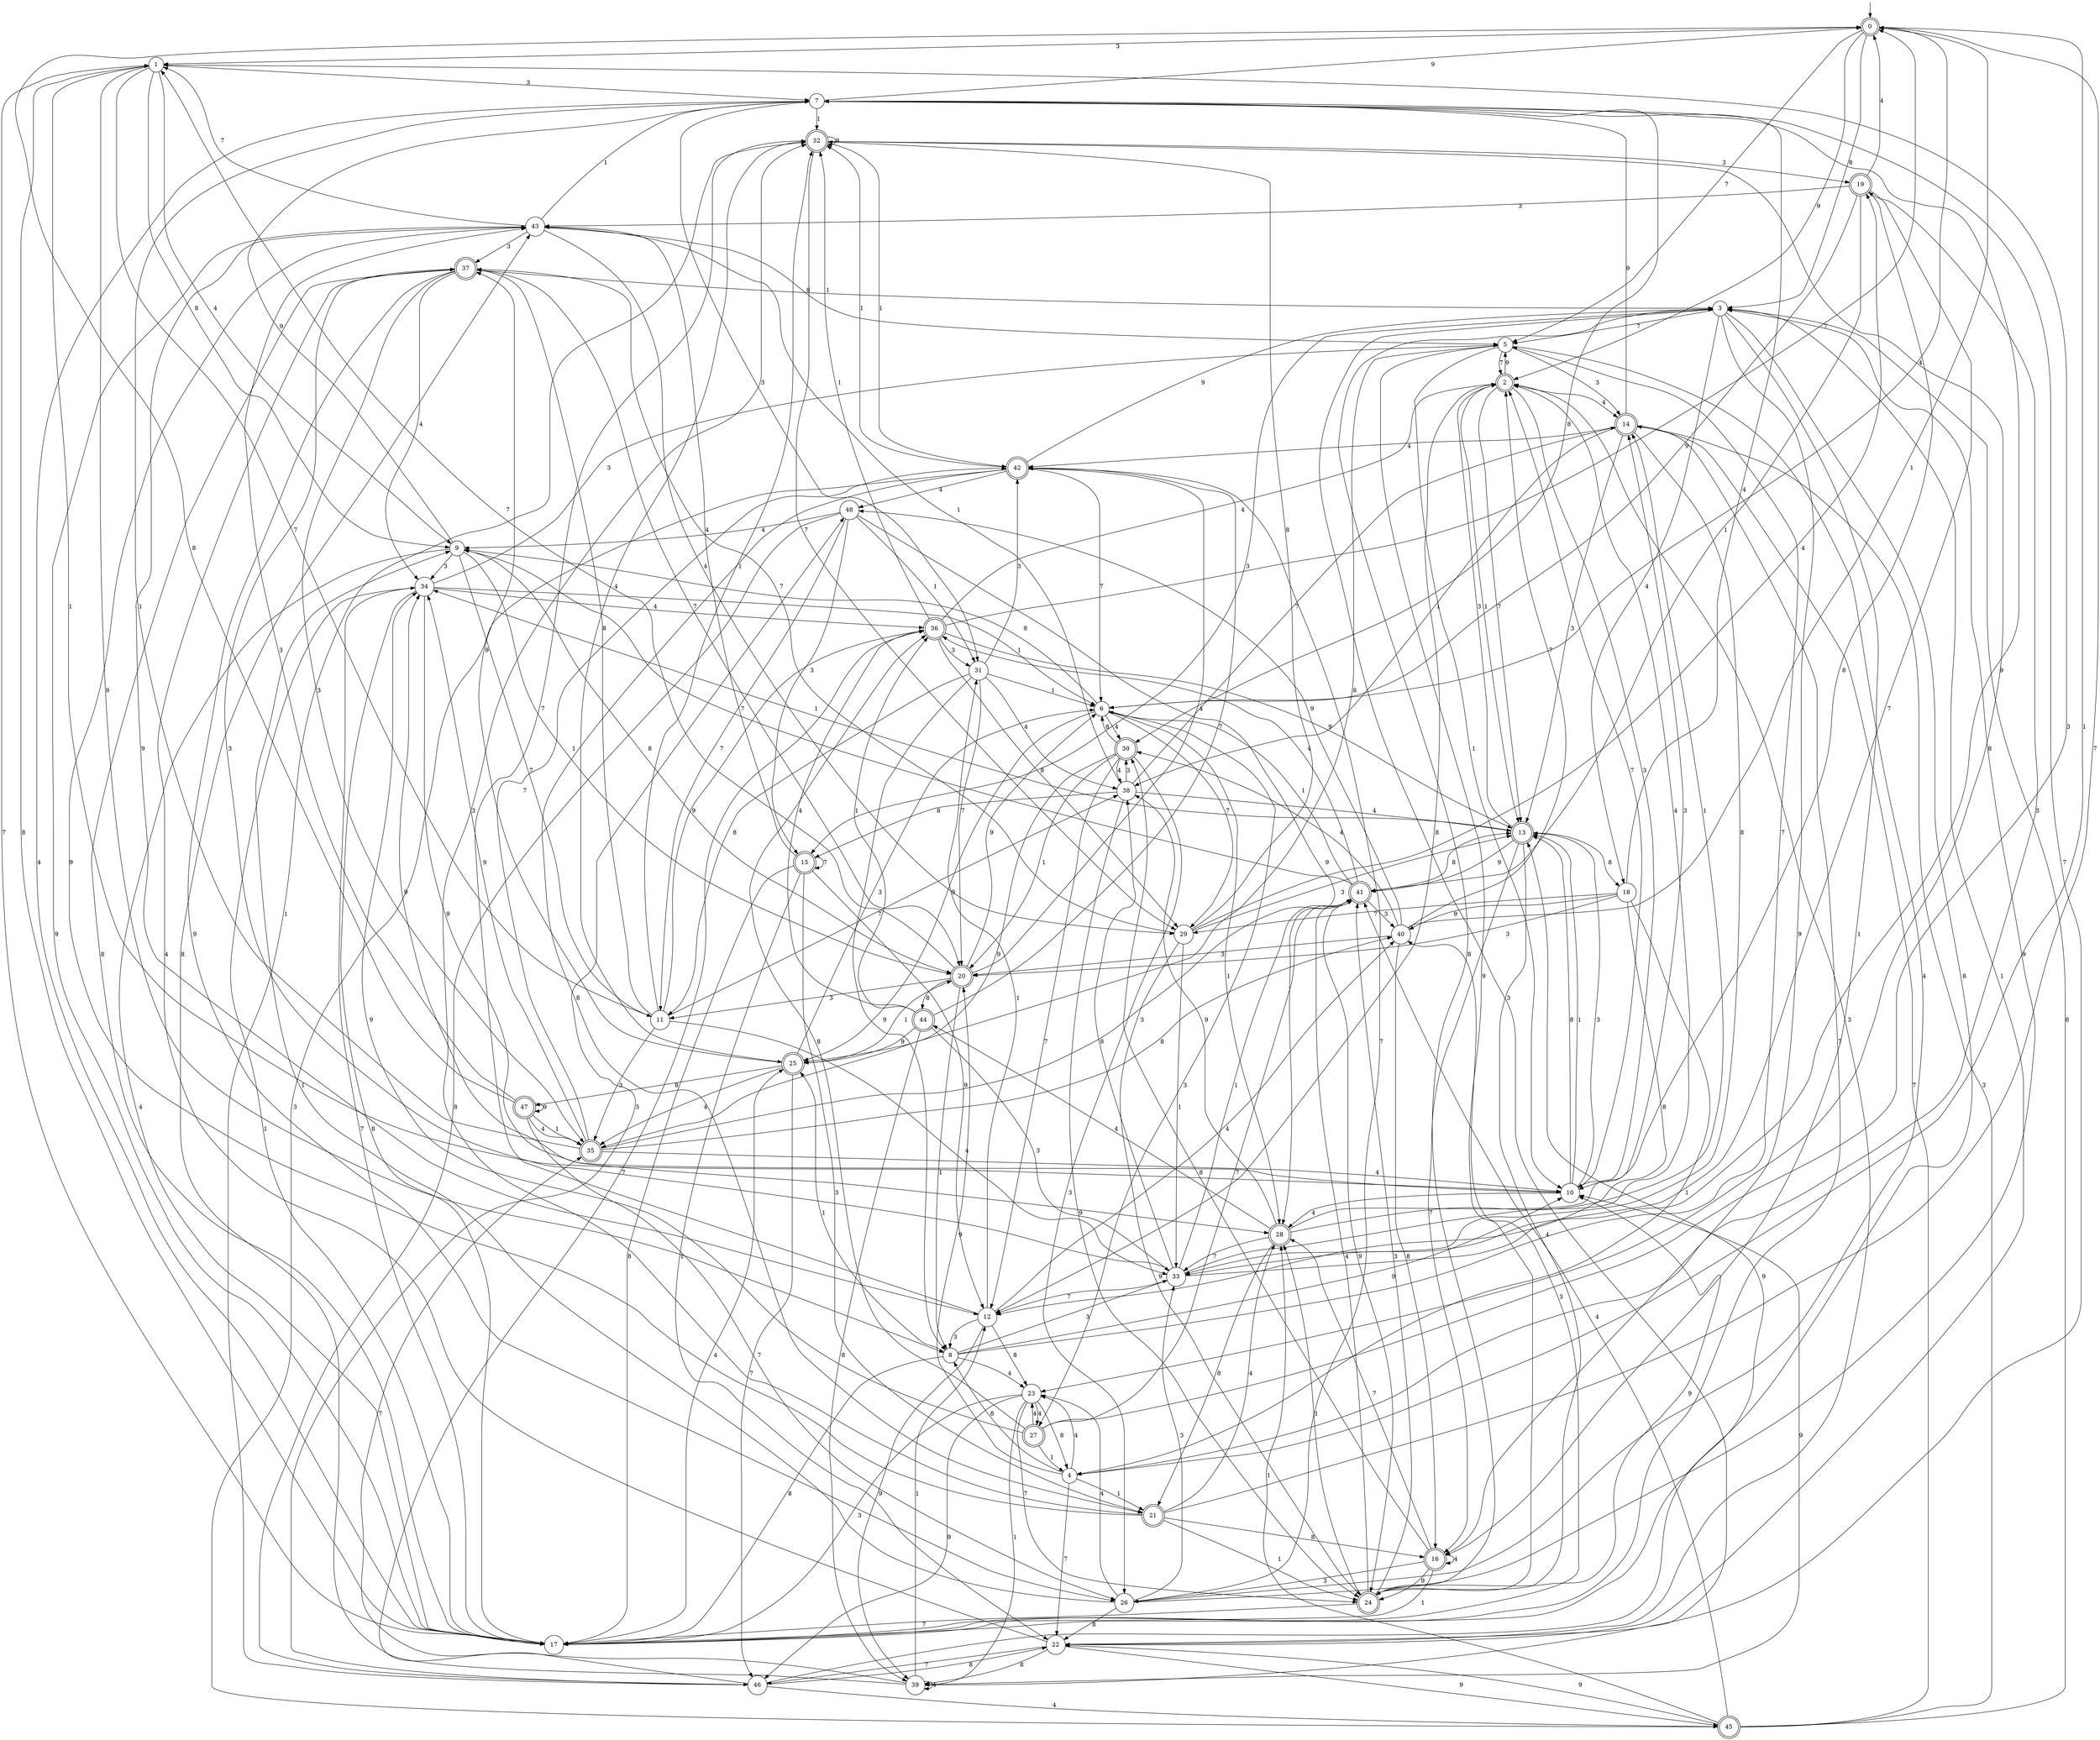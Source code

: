 digraph g {

	s0 [shape="doublecircle" label="0"];
	s1 [shape="circle" label="1"];
	s2 [shape="doublecircle" label="2"];
	s3 [shape="circle" label="3"];
	s4 [shape="circle" label="4"];
	s5 [shape="circle" label="5"];
	s6 [shape="circle" label="6"];
	s7 [shape="circle" label="7"];
	s8 [shape="circle" label="8"];
	s9 [shape="circle" label="9"];
	s10 [shape="circle" label="10"];
	s11 [shape="circle" label="11"];
	s12 [shape="circle" label="12"];
	s13 [shape="doublecircle" label="13"];
	s14 [shape="doublecircle" label="14"];
	s15 [shape="doublecircle" label="15"];
	s16 [shape="doublecircle" label="16"];
	s17 [shape="circle" label="17"];
	s18 [shape="circle" label="18"];
	s19 [shape="doublecircle" label="19"];
	s20 [shape="doublecircle" label="20"];
	s21 [shape="doublecircle" label="21"];
	s22 [shape="circle" label="22"];
	s23 [shape="circle" label="23"];
	s24 [shape="doublecircle" label="24"];
	s25 [shape="doublecircle" label="25"];
	s26 [shape="circle" label="26"];
	s27 [shape="doublecircle" label="27"];
	s28 [shape="doublecircle" label="28"];
	s29 [shape="circle" label="29"];
	s30 [shape="doublecircle" label="30"];
	s31 [shape="circle" label="31"];
	s32 [shape="doublecircle" label="32"];
	s33 [shape="circle" label="33"];
	s34 [shape="circle" label="34"];
	s35 [shape="doublecircle" label="35"];
	s36 [shape="doublecircle" label="36"];
	s37 [shape="doublecircle" label="37"];
	s38 [shape="circle" label="38"];
	s39 [shape="circle" label="39"];
	s40 [shape="circle" label="40"];
	s41 [shape="doublecircle" label="41"];
	s42 [shape="doublecircle" label="42"];
	s43 [shape="circle" label="43"];
	s44 [shape="doublecircle" label="44"];
	s45 [shape="doublecircle" label="45"];
	s46 [shape="circle" label="46"];
	s47 [shape="doublecircle" label="47"];
	s48 [shape="circle" label="48"];
	s0 -> s1 [label="3"];
	s0 -> s2 [label="9"];
	s0 -> s3 [label="8"];
	s0 -> s4 [label="1"];
	s0 -> s5 [label="7"];
	s0 -> s6 [label="4"];
	s1 -> s7 [label="3"];
	s1 -> s8 [label="9"];
	s1 -> s9 [label="8"];
	s1 -> s10 [label="1"];
	s1 -> s11 [label="7"];
	s1 -> s9 [label="4"];
	s2 -> s10 [label="3"];
	s2 -> s5 [label="9"];
	s2 -> s12 [label="8"];
	s2 -> s13 [label="1"];
	s2 -> s13 [label="7"];
	s2 -> s14 [label="4"];
	s3 -> s15 [label="3"];
	s3 -> s16 [label="9"];
	s3 -> s17 [label="8"];
	s3 -> s16 [label="1"];
	s3 -> s5 [label="7"];
	s3 -> s18 [label="4"];
	s4 -> s19 [label="3"];
	s4 -> s20 [label="9"];
	s4 -> s8 [label="8"];
	s4 -> s21 [label="1"];
	s4 -> s22 [label="7"];
	s4 -> s23 [label="4"];
	s5 -> s14 [label="3"];
	s5 -> s24 [label="9"];
	s5 -> s25 [label="8"];
	s5 -> s10 [label="1"];
	s5 -> s2 [label="7"];
	s5 -> s26 [label="4"];
	s6 -> s27 [label="3"];
	s6 -> s25 [label="9"];
	s6 -> s9 [label="8"];
	s6 -> s28 [label="1"];
	s6 -> s29 [label="7"];
	s6 -> s30 [label="4"];
	s7 -> s31 [label="3"];
	s7 -> s0 [label="9"];
	s7 -> s30 [label="8"];
	s7 -> s32 [label="1"];
	s7 -> s22 [label="7"];
	s7 -> s17 [label="4"];
	s8 -> s33 [label="3"];
	s8 -> s10 [label="9"];
	s8 -> s17 [label="8"];
	s8 -> s25 [label="1"];
	s8 -> s5 [label="7"];
	s8 -> s23 [label="4"];
	s9 -> s34 [label="3"];
	s9 -> s7 [label="9"];
	s9 -> s20 [label="8"];
	s9 -> s20 [label="1"];
	s9 -> s11 [label="7"];
	s9 -> s17 [label="4"];
	s10 -> s13 [label="3"];
	s10 -> s34 [label="9"];
	s10 -> s13 [label="8"];
	s10 -> s13 [label="1"];
	s10 -> s2 [label="7"];
	s10 -> s28 [label="4"];
	s11 -> s35 [label="3"];
	s11 -> s36 [label="9"];
	s11 -> s37 [label="8"];
	s11 -> s32 [label="1"];
	s11 -> s38 [label="7"];
	s11 -> s33 [label="4"];
	s12 -> s8 [label="3"];
	s12 -> s39 [label="9"];
	s12 -> s23 [label="8"];
	s12 -> s31 [label="1"];
	s12 -> s32 [label="7"];
	s12 -> s40 [label="4"];
	s13 -> s2 [label="3"];
	s13 -> s41 [label="9"];
	s13 -> s18 [label="8"];
	s13 -> s34 [label="1"];
	s13 -> s16 [label="7"];
	s13 -> s24 [label="4"];
	s14 -> s13 [label="3"];
	s14 -> s7 [label="9"];
	s14 -> s33 [label="8"];
	s14 -> s38 [label="1"];
	s14 -> s17 [label="7"];
	s14 -> s42 [label="4"];
	s15 -> s21 [label="3"];
	s15 -> s12 [label="9"];
	s15 -> s17 [label="8"];
	s15 -> s22 [label="1"];
	s15 -> s15 [label="7"];
	s15 -> s43 [label="4"];
	s16 -> s26 [label="3"];
	s16 -> s24 [label="9"];
	s16 -> s30 [label="8"];
	s16 -> s17 [label="1"];
	s16 -> s28 [label="7"];
	s16 -> s16 [label="4"];
	s17 -> s40 [label="3"];
	s17 -> s43 [label="9"];
	s17 -> s1 [label="8"];
	s17 -> s34 [label="1"];
	s17 -> s1 [label="7"];
	s17 -> s25 [label="4"];
	s18 -> s20 [label="3"];
	s18 -> s40 [label="9"];
	s18 -> s12 [label="8"];
	s18 -> s4 [label="1"];
	s18 -> s29 [label="7"];
	s18 -> s7 [label="4"];
	s19 -> s43 [label="3"];
	s19 -> s6 [label="9"];
	s19 -> s10 [label="8"];
	s19 -> s41 [label="1"];
	s19 -> s33 [label="7"];
	s19 -> s0 [label="4"];
	s20 -> s11 [label="3"];
	s20 -> s6 [label="9"];
	s20 -> s44 [label="8"];
	s20 -> s8 [label="1"];
	s20 -> s1 [label="7"];
	s20 -> s42 [label="4"];
	s21 -> s32 [label="3"];
	s21 -> s43 [label="9"];
	s21 -> s16 [label="8"];
	s21 -> s24 [label="1"];
	s21 -> s0 [label="7"];
	s21 -> s28 [label="4"];
	s22 -> s2 [label="3"];
	s22 -> s45 [label="9"];
	s22 -> s39 [label="8"];
	s22 -> s3 [label="1"];
	s22 -> s46 [label="7"];
	s22 -> s37 [label="4"];
	s23 -> s17 [label="3"];
	s23 -> s46 [label="9"];
	s23 -> s4 [label="8"];
	s23 -> s39 [label="1"];
	s23 -> s24 [label="7"];
	s23 -> s27 [label="4"];
	s24 -> s41 [label="3"];
	s24 -> s10 [label="9"];
	s24 -> s3 [label="8"];
	s24 -> s28 [label="1"];
	s24 -> s17 [label="7"];
	s24 -> s41 [label="4"];
	s25 -> s6 [label="3"];
	s25 -> s37 [label="9"];
	s25 -> s47 [label="8"];
	s25 -> s20 [label="1"];
	s25 -> s46 [label="7"];
	s25 -> s35 [label="4"];
	s26 -> s33 [label="3"];
	s26 -> s3 [label="9"];
	s26 -> s22 [label="8"];
	s26 -> s9 [label="1"];
	s26 -> s42 [label="7"];
	s26 -> s23 [label="4"];
	s27 -> s1 [label="3"];
	s27 -> s34 [label="9"];
	s27 -> s36 [label="8"];
	s27 -> s4 [label="1"];
	s27 -> s41 [label="7"];
	s27 -> s23 [label="4"];
	s28 -> s14 [label="3"];
	s28 -> s38 [label="9"];
	s28 -> s21 [label="8"];
	s28 -> s14 [label="1"];
	s28 -> s33 [label="7"];
	s28 -> s44 [label="4"];
	s29 -> s13 [label="3"];
	s29 -> s24 [label="9"];
	s29 -> s32 [label="8"];
	s29 -> s33 [label="1"];
	s29 -> s37 [label="7"];
	s29 -> s19 [label="4"];
	s30 -> s26 [label="3"];
	s30 -> s35 [label="9"];
	s30 -> s6 [label="8"];
	s30 -> s20 [label="1"];
	s30 -> s12 [label="7"];
	s30 -> s38 [label="4"];
	s31 -> s42 [label="3"];
	s31 -> s8 [label="9"];
	s31 -> s11 [label="8"];
	s31 -> s6 [label="1"];
	s31 -> s20 [label="7"];
	s31 -> s38 [label="4"];
	s32 -> s19 [label="3"];
	s32 -> s32 [label="9"];
	s32 -> s23 [label="8"];
	s32 -> s42 [label="1"];
	s32 -> s29 [label="7"];
	s32 -> s25 [label="4"];
	s33 -> s37 [label="3"];
	s33 -> s7 [label="9"];
	s33 -> s38 [label="8"];
	s33 -> s41 [label="1"];
	s33 -> s12 [label="7"];
	s33 -> s2 [label="4"];
	s34 -> s5 [label="3"];
	s34 -> s28 [label="9"];
	s34 -> s17 [label="8"];
	s34 -> s6 [label="1"];
	s34 -> s17 [label="7"];
	s34 -> s36 [label="4"];
	s35 -> s41 [label="3"];
	s35 -> s34 [label="9"];
	s35 -> s40 [label="8"];
	s35 -> s7 [label="1"];
	s35 -> s42 [label="7"];
	s35 -> s10 [label="4"];
	s36 -> s31 [label="3"];
	s36 -> s13 [label="9"];
	s36 -> s29 [label="8"];
	s36 -> s32 [label="1"];
	s36 -> s0 [label="7"];
	s36 -> s2 [label="4"];
	s37 -> s35 [label="3"];
	s37 -> s26 [label="9"];
	s37 -> s17 [label="8"];
	s37 -> s3 [label="1"];
	s37 -> s20 [label="7"];
	s37 -> s34 [label="4"];
	s38 -> s30 [label="3"];
	s38 -> s24 [label="9"];
	s38 -> s15 [label="8"];
	s38 -> s43 [label="1"];
	s38 -> s14 [label="7"];
	s38 -> s13 [label="4"];
	s39 -> s3 [label="3"];
	s39 -> s10 [label="9"];
	s39 -> s43 [label="8"];
	s39 -> s12 [label="1"];
	s39 -> s35 [label="7"];
	s39 -> s39 [label="4"];
	s40 -> s20 [label="3"];
	s40 -> s48 [label="9"];
	s40 -> s16 [label="8"];
	s40 -> s0 [label="1"];
	s40 -> s2 [label="7"];
	s40 -> s30 [label="4"];
	s41 -> s40 [label="3"];
	s41 -> s24 [label="9"];
	s41 -> s13 [label="8"];
	s41 -> s6 [label="1"];
	s41 -> s9 [label="7"];
	s41 -> s36 [label="4"];
	s42 -> s45 [label="3"];
	s42 -> s3 [label="9"];
	s42 -> s21 [label="8"];
	s42 -> s32 [label="1"];
	s42 -> s6 [label="7"];
	s42 -> s48 [label="4"];
	s43 -> s37 [label="3"];
	s43 -> s12 [label="9"];
	s43 -> s5 [label="8"];
	s43 -> s7 [label="1"];
	s43 -> s1 [label="7"];
	s43 -> s29 [label="4"];
	s44 -> s33 [label="3"];
	s44 -> s25 [label="9"];
	s44 -> s39 [label="8"];
	s44 -> s36 [label="1"];
	s44 -> s42 [label="7"];
	s44 -> s36 [label="4"];
	s45 -> s14 [label="3"];
	s45 -> s22 [label="9"];
	s45 -> s3 [label="8"];
	s45 -> s28 [label="1"];
	s45 -> s14 [label="7"];
	s45 -> s41 [label="4"];
	s46 -> s48 [label="3"];
	s46 -> s13 [label="9"];
	s46 -> s22 [label="8"];
	s46 -> s32 [label="1"];
	s46 -> s36 [label="7"];
	s46 -> s45 [label="4"];
	s47 -> s43 [label="3"];
	s47 -> s47 [label="9"];
	s47 -> s0 [label="8"];
	s47 -> s35 [label="1"];
	s47 -> s26 [label="7"];
	s47 -> s35 [label="4"];
	s48 -> s15 [label="3"];
	s48 -> s28 [label="9"];
	s48 -> s46 [label="8"];
	s48 -> s31 [label="1"];
	s48 -> s11 [label="7"];
	s48 -> s9 [label="4"];

__start0 [label="" shape="none" width="0" height="0"];
__start0 -> s0;

}
